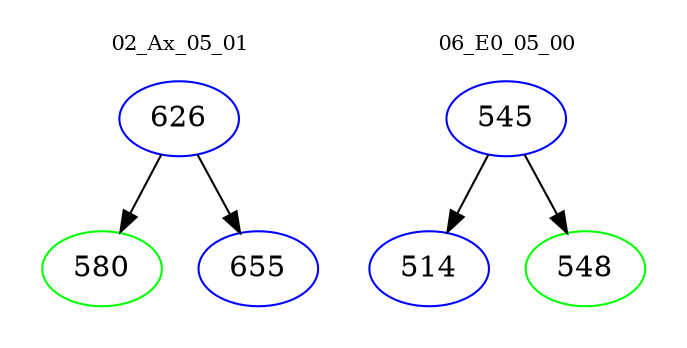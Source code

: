 digraph{
subgraph cluster_0 {
color = white
label = "02_Ax_05_01";
fontsize=10;
T0_626 [label="626", color="blue"]
T0_626 -> T0_580 [color="black"]
T0_580 [label="580", color="green"]
T0_626 -> T0_655 [color="black"]
T0_655 [label="655", color="blue"]
}
subgraph cluster_1 {
color = white
label = "06_E0_05_00";
fontsize=10;
T1_545 [label="545", color="blue"]
T1_545 -> T1_514 [color="black"]
T1_514 [label="514", color="blue"]
T1_545 -> T1_548 [color="black"]
T1_548 [label="548", color="green"]
}
}
